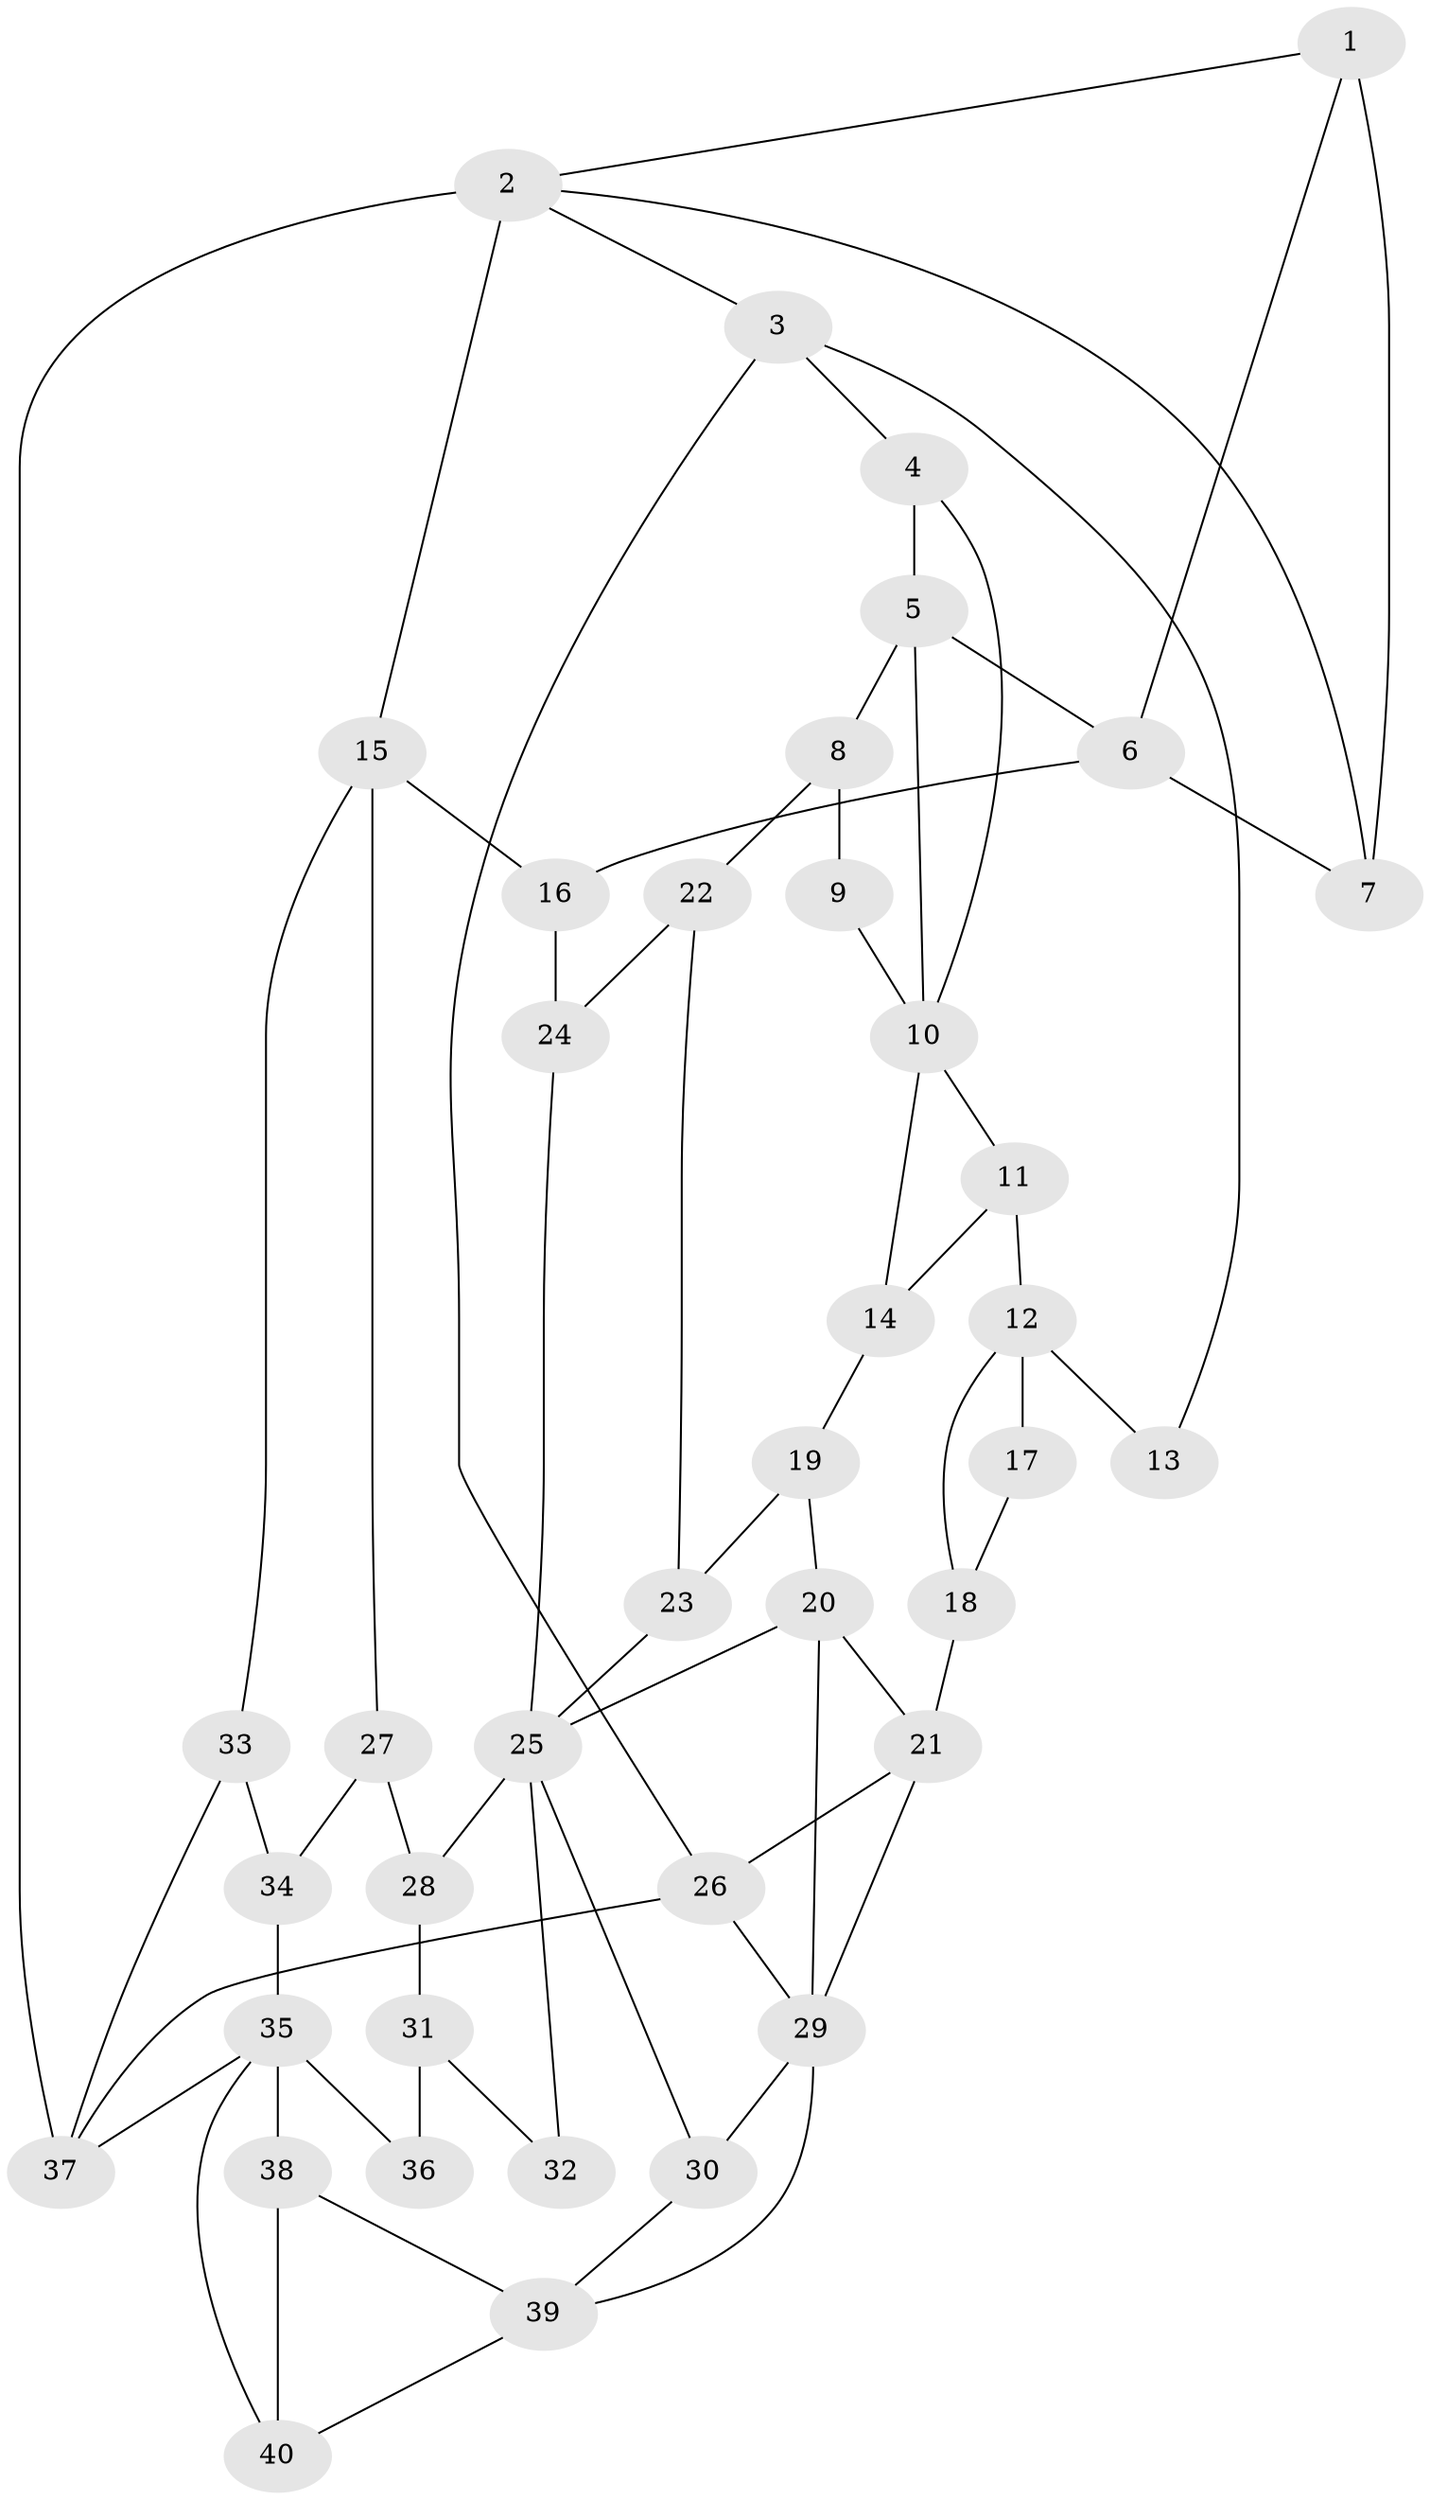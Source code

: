 // original degree distribution, {3: 0.0375, 4: 0.25, 6: 0.25, 5: 0.4625}
// Generated by graph-tools (version 1.1) at 2025/54/03/04/25 22:54:30]
// undirected, 40 vertices, 68 edges
graph export_dot {
  node [color=gray90,style=filled];
  1;
  2;
  3;
  4;
  5;
  6;
  7;
  8;
  9;
  10;
  11;
  12;
  13;
  14;
  15;
  16;
  17;
  18;
  19;
  20;
  21;
  22;
  23;
  24;
  25;
  26;
  27;
  28;
  29;
  30;
  31;
  32;
  33;
  34;
  35;
  36;
  37;
  38;
  39;
  40;
  1 -- 2 [weight=1.0];
  1 -- 6 [weight=1.0];
  1 -- 7 [weight=2.0];
  2 -- 3 [weight=1.0];
  2 -- 7 [weight=1.0];
  2 -- 15 [weight=2.0];
  2 -- 37 [weight=1.0];
  3 -- 4 [weight=1.0];
  3 -- 13 [weight=1.0];
  3 -- 26 [weight=1.0];
  4 -- 5 [weight=1.0];
  4 -- 10 [weight=1.0];
  5 -- 6 [weight=1.0];
  5 -- 8 [weight=1.0];
  5 -- 10 [weight=1.0];
  6 -- 7 [weight=1.0];
  6 -- 16 [weight=2.0];
  8 -- 9 [weight=1.0];
  8 -- 22 [weight=1.0];
  9 -- 10 [weight=2.0];
  10 -- 11 [weight=1.0];
  10 -- 14 [weight=1.0];
  11 -- 12 [weight=2.0];
  11 -- 14 [weight=1.0];
  12 -- 13 [weight=2.0];
  12 -- 17 [weight=1.0];
  12 -- 18 [weight=1.0];
  14 -- 19 [weight=1.0];
  15 -- 16 [weight=2.0];
  15 -- 27 [weight=1.0];
  15 -- 33 [weight=1.0];
  16 -- 24 [weight=1.0];
  17 -- 18 [weight=2.0];
  18 -- 21 [weight=2.0];
  19 -- 20 [weight=1.0];
  19 -- 23 [weight=1.0];
  20 -- 21 [weight=2.0];
  20 -- 25 [weight=1.0];
  20 -- 29 [weight=1.0];
  21 -- 26 [weight=1.0];
  21 -- 29 [weight=1.0];
  22 -- 23 [weight=1.0];
  22 -- 24 [weight=1.0];
  23 -- 25 [weight=1.0];
  24 -- 25 [weight=1.0];
  25 -- 28 [weight=1.0];
  25 -- 30 [weight=1.0];
  25 -- 32 [weight=1.0];
  26 -- 29 [weight=1.0];
  26 -- 37 [weight=1.0];
  27 -- 28 [weight=1.0];
  27 -- 34 [weight=1.0];
  28 -- 31 [weight=1.0];
  29 -- 30 [weight=1.0];
  29 -- 39 [weight=1.0];
  30 -- 39 [weight=1.0];
  31 -- 32 [weight=1.0];
  31 -- 36 [weight=1.0];
  33 -- 34 [weight=1.0];
  33 -- 37 [weight=1.0];
  34 -- 35 [weight=1.0];
  35 -- 36 [weight=2.0];
  35 -- 37 [weight=1.0];
  35 -- 38 [weight=1.0];
  35 -- 40 [weight=1.0];
  38 -- 39 [weight=1.0];
  38 -- 40 [weight=2.0];
  39 -- 40 [weight=1.0];
}
